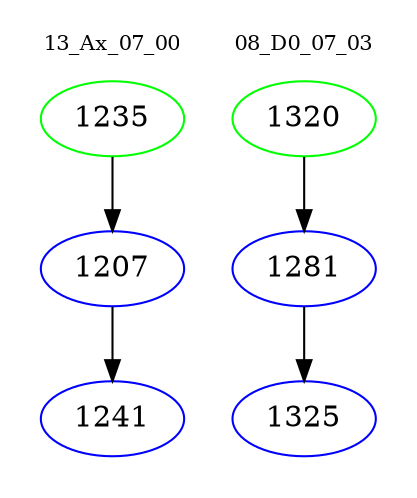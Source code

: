 digraph{
subgraph cluster_0 {
color = white
label = "13_Ax_07_00";
fontsize=10;
T0_1235 [label="1235", color="green"]
T0_1235 -> T0_1207 [color="black"]
T0_1207 [label="1207", color="blue"]
T0_1207 -> T0_1241 [color="black"]
T0_1241 [label="1241", color="blue"]
}
subgraph cluster_1 {
color = white
label = "08_D0_07_03";
fontsize=10;
T1_1320 [label="1320", color="green"]
T1_1320 -> T1_1281 [color="black"]
T1_1281 [label="1281", color="blue"]
T1_1281 -> T1_1325 [color="black"]
T1_1325 [label="1325", color="blue"]
}
}
